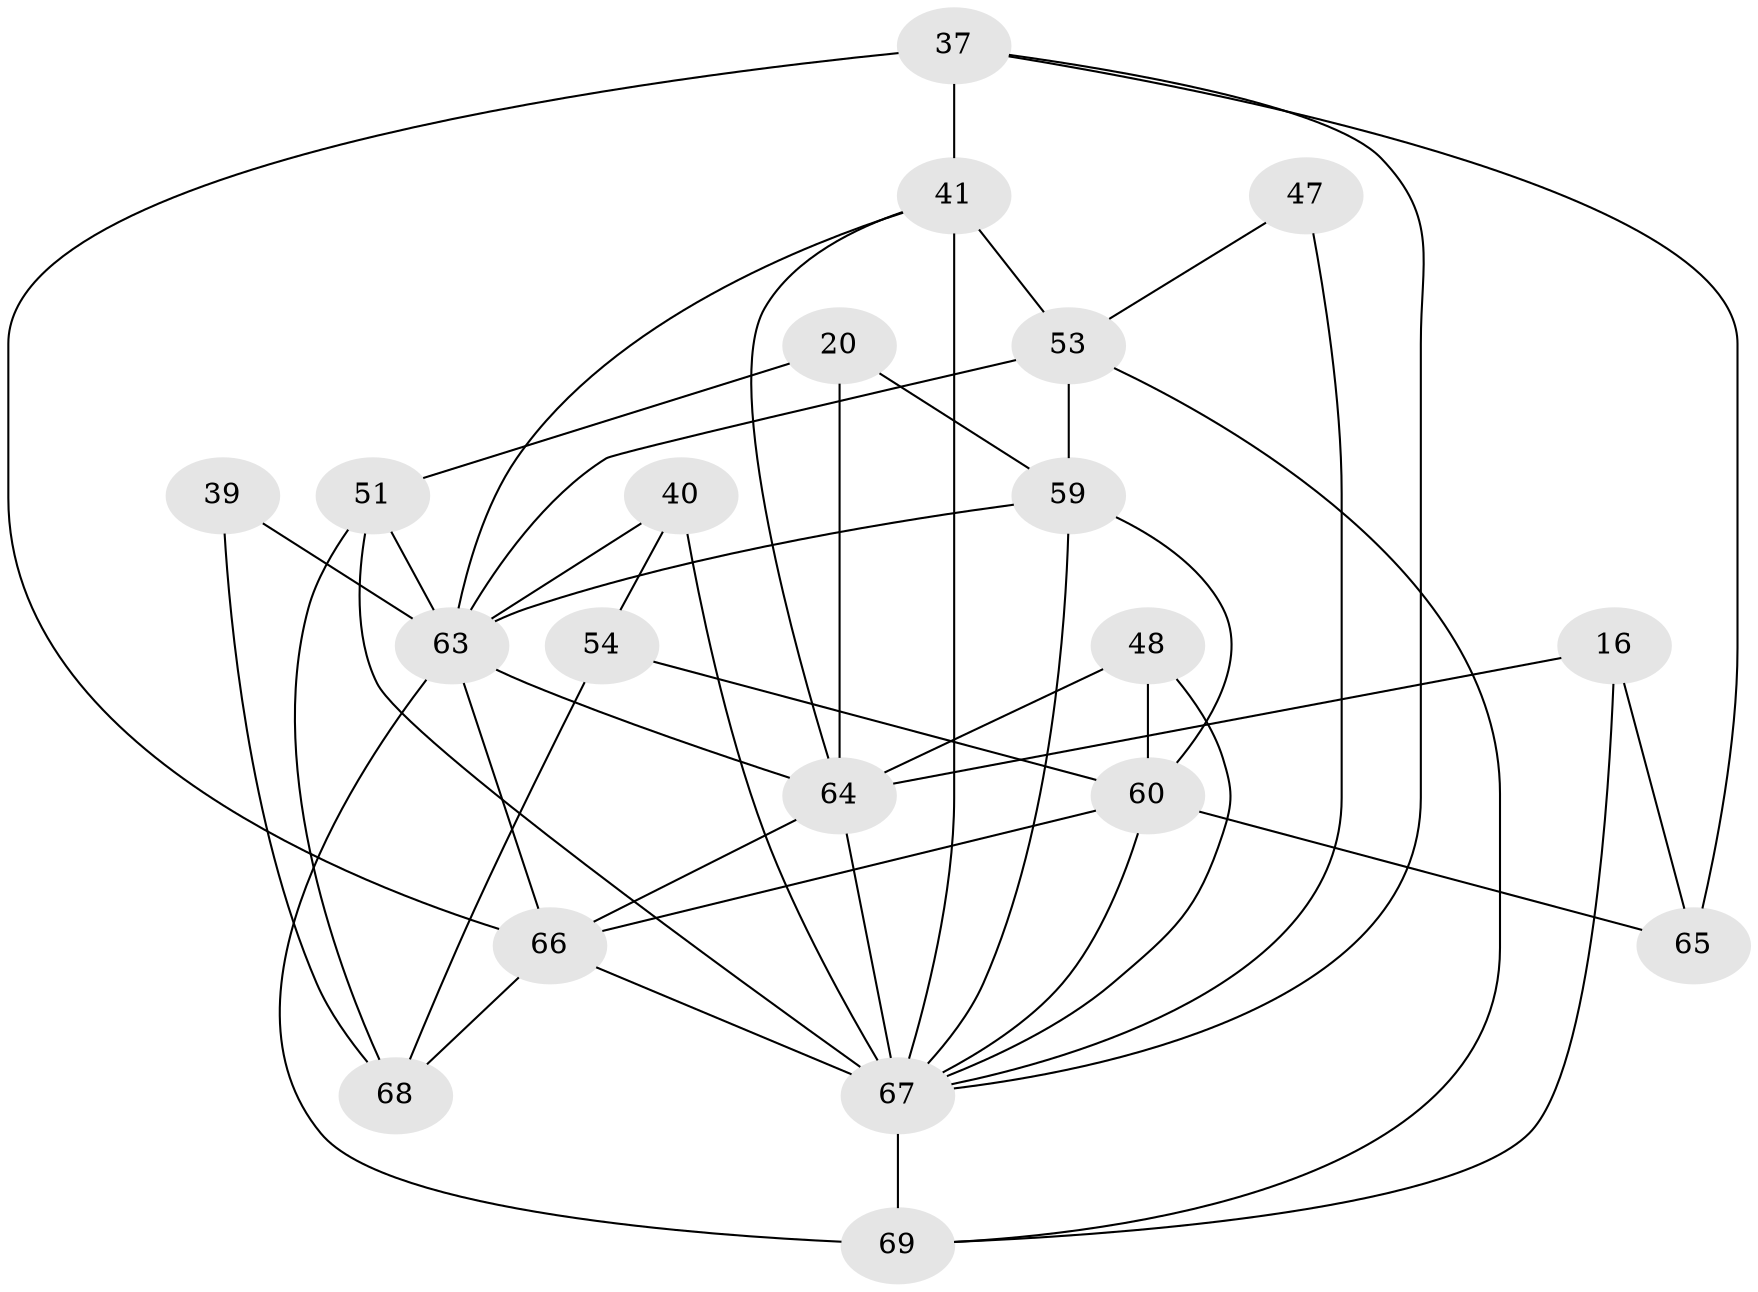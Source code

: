 // original degree distribution, {4: 1.0}
// Generated by graph-tools (version 1.1) at 2025/04/03/04/25 22:04:08]
// undirected, 20 vertices, 46 edges
graph export_dot {
graph [start="1"]
  node [color=gray90,style=filled];
  16;
  20;
  37 [super="+5"];
  39;
  40 [super="+33"];
  41 [super="+1+21+26"];
  47;
  48 [super="+44"];
  51 [super="+18"];
  53 [super="+49"];
  54;
  59 [super="+35"];
  60 [super="+57+28"];
  63 [super="+55+50+42"];
  64 [super="+6+9+56+25"];
  65 [super="+14"];
  66 [super="+2+31"];
  67 [super="+12+30+62+61"];
  68;
  69 [super="+52+24"];
  16 -- 65;
  16 -- 64 [weight=2];
  16 -- 69;
  20 -- 51 [weight=2];
  20 -- 64;
  20 -- 59;
  37 -- 41 [weight=3];
  37 -- 65;
  37 -- 67;
  37 -- 66;
  39 -- 68;
  39 -- 63 [weight=3];
  40 -- 54 [weight=2];
  40 -- 67 [weight=3];
  40 -- 63;
  41 -- 53 [weight=3];
  41 -- 64 [weight=3];
  41 -- 67 [weight=4];
  41 -- 63;
  47 -- 53;
  47 -- 67 [weight=3];
  48 -- 64 [weight=3];
  48 -- 60 [weight=2];
  48 -- 67;
  51 -- 67 [weight=2];
  51 -- 68;
  51 -- 63;
  53 -- 59;
  53 -- 63 [weight=4];
  53 -- 69;
  54 -- 68;
  54 -- 60;
  59 -- 60;
  59 -- 67 [weight=2];
  59 -- 63;
  60 -- 65 [weight=4];
  60 -- 67;
  60 -- 66;
  63 -- 69 [weight=4];
  63 -- 66 [weight=4];
  63 -- 64 [weight=3];
  64 -- 67 [weight=3];
  64 -- 66;
  66 -- 67 [weight=2];
  66 -- 68;
  67 -- 69 [weight=4];
}
